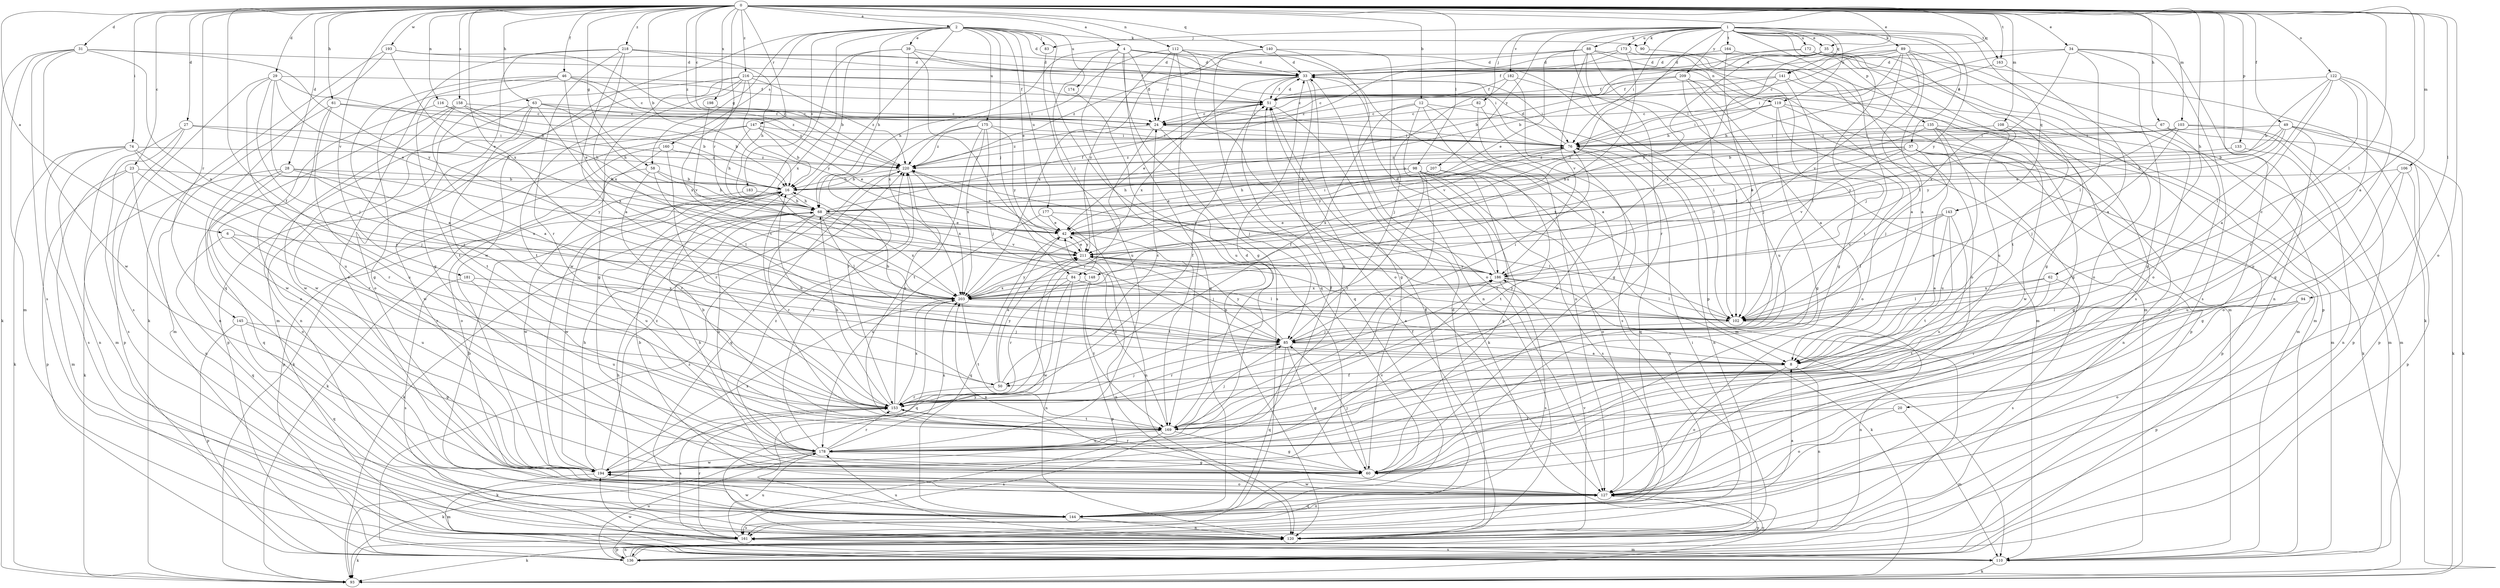 strict digraph  {
0;
1;
2;
4;
6;
8;
12;
16;
20;
23;
24;
27;
28;
29;
31;
33;
34;
35;
37;
39;
42;
46;
49;
50;
51;
58;
60;
61;
62;
63;
67;
68;
74;
76;
82;
83;
84;
85;
88;
89;
90;
93;
94;
98;
102;
103;
106;
108;
110;
112;
116;
119;
120;
122;
127;
133;
135;
136;
140;
141;
143;
144;
145;
147;
148;
153;
158;
160;
161;
163;
164;
169;
172;
173;
174;
175;
177;
178;
181;
182;
183;
186;
193;
194;
198;
203;
207;
209;
211;
216;
218;
220;
0 -> 2  [label=a];
0 -> 4  [label=a];
0 -> 6  [label=a];
0 -> 8  [label=a];
0 -> 12  [label=b];
0 -> 16  [label=b];
0 -> 20  [label=c];
0 -> 23  [label=c];
0 -> 24  [label=c];
0 -> 27  [label=d];
0 -> 28  [label=d];
0 -> 29  [label=d];
0 -> 31  [label=d];
0 -> 34  [label=e];
0 -> 35  [label=e];
0 -> 46  [label=f];
0 -> 49  [label=f];
0 -> 50  [label=f];
0 -> 58  [label=g];
0 -> 61  [label=h];
0 -> 62  [label=h];
0 -> 63  [label=h];
0 -> 67  [label=h];
0 -> 74  [label=i];
0 -> 94  [label=l];
0 -> 98  [label=l];
0 -> 102  [label=l];
0 -> 103  [label=m];
0 -> 106  [label=m];
0 -> 108  [label=m];
0 -> 112  [label=n];
0 -> 116  [label=n];
0 -> 122  [label=o];
0 -> 127  [label=o];
0 -> 133  [label=p];
0 -> 140  [label=q];
0 -> 141  [label=q];
0 -> 145  [label=r];
0 -> 147  [label=r];
0 -> 148  [label=r];
0 -> 158  [label=s];
0 -> 163  [label=t];
0 -> 181  [label=v];
0 -> 193  [label=w];
0 -> 198  [label=x];
0 -> 203  [label=x];
0 -> 216  [label=z];
0 -> 218  [label=z];
0 -> 220  [label=z];
1 -> 35  [label=e];
1 -> 37  [label=e];
1 -> 76  [label=i];
1 -> 82  [label=j];
1 -> 83  [label=j];
1 -> 88  [label=k];
1 -> 89  [label=k];
1 -> 90  [label=k];
1 -> 119  [label=n];
1 -> 135  [label=p];
1 -> 136  [label=p];
1 -> 141  [label=q];
1 -> 143  [label=q];
1 -> 148  [label=r];
1 -> 163  [label=t];
1 -> 164  [label=t];
1 -> 169  [label=t];
1 -> 172  [label=u];
1 -> 173  [label=u];
1 -> 182  [label=v];
1 -> 207  [label=y];
1 -> 209  [label=y];
1 -> 211  [label=y];
2 -> 33  [label=d];
2 -> 39  [label=e];
2 -> 42  [label=e];
2 -> 58  [label=g];
2 -> 60  [label=g];
2 -> 68  [label=h];
2 -> 83  [label=j];
2 -> 84  [label=j];
2 -> 90  [label=k];
2 -> 160  [label=s];
2 -> 169  [label=t];
2 -> 174  [label=u];
2 -> 175  [label=u];
2 -> 177  [label=u];
2 -> 183  [label=v];
2 -> 194  [label=w];
2 -> 203  [label=x];
4 -> 24  [label=c];
4 -> 33  [label=d];
4 -> 68  [label=h];
4 -> 84  [label=j];
4 -> 102  [label=l];
4 -> 119  [label=n];
4 -> 144  [label=q];
4 -> 161  [label=s];
4 -> 169  [label=t];
6 -> 144  [label=q];
6 -> 153  [label=r];
6 -> 178  [label=u];
6 -> 211  [label=y];
8 -> 50  [label=f];
8 -> 120  [label=n];
8 -> 127  [label=o];
12 -> 24  [label=c];
12 -> 50  [label=f];
12 -> 102  [label=l];
12 -> 110  [label=m];
12 -> 127  [label=o];
12 -> 186  [label=v];
16 -> 68  [label=h];
16 -> 93  [label=k];
16 -> 178  [label=u];
16 -> 194  [label=w];
20 -> 110  [label=m];
20 -> 127  [label=o];
20 -> 169  [label=t];
23 -> 16  [label=b];
23 -> 110  [label=m];
23 -> 120  [label=n];
23 -> 136  [label=p];
23 -> 153  [label=r];
24 -> 76  [label=i];
24 -> 85  [label=j];
24 -> 153  [label=r];
24 -> 220  [label=z];
27 -> 16  [label=b];
27 -> 76  [label=i];
27 -> 110  [label=m];
27 -> 136  [label=p];
27 -> 161  [label=s];
28 -> 16  [label=b];
28 -> 93  [label=k];
28 -> 127  [label=o];
28 -> 144  [label=q];
28 -> 203  [label=x];
28 -> 211  [label=y];
29 -> 8  [label=a];
29 -> 16  [label=b];
29 -> 42  [label=e];
29 -> 51  [label=f];
29 -> 85  [label=j];
29 -> 161  [label=s];
29 -> 178  [label=u];
31 -> 33  [label=d];
31 -> 93  [label=k];
31 -> 110  [label=m];
31 -> 161  [label=s];
31 -> 194  [label=w];
31 -> 203  [label=x];
31 -> 211  [label=y];
33 -> 51  [label=f];
33 -> 60  [label=g];
33 -> 76  [label=i];
33 -> 144  [label=q];
33 -> 178  [label=u];
33 -> 203  [label=x];
34 -> 33  [label=d];
34 -> 60  [label=g];
34 -> 76  [label=i];
34 -> 102  [label=l];
34 -> 120  [label=n];
34 -> 161  [label=s];
34 -> 203  [label=x];
35 -> 16  [label=b];
35 -> 33  [label=d];
35 -> 93  [label=k];
35 -> 169  [label=t];
35 -> 203  [label=x];
35 -> 211  [label=y];
37 -> 8  [label=a];
37 -> 16  [label=b];
37 -> 42  [label=e];
37 -> 60  [label=g];
37 -> 120  [label=n];
37 -> 136  [label=p];
37 -> 186  [label=v];
37 -> 220  [label=z];
39 -> 16  [label=b];
39 -> 33  [label=d];
39 -> 76  [label=i];
39 -> 194  [label=w];
39 -> 203  [label=x];
39 -> 211  [label=y];
42 -> 76  [label=i];
42 -> 144  [label=q];
42 -> 169  [label=t];
42 -> 211  [label=y];
42 -> 220  [label=z];
46 -> 24  [label=c];
46 -> 42  [label=e];
46 -> 51  [label=f];
46 -> 60  [label=g];
46 -> 153  [label=r];
46 -> 169  [label=t];
46 -> 220  [label=z];
49 -> 16  [label=b];
49 -> 42  [label=e];
49 -> 68  [label=h];
49 -> 76  [label=i];
49 -> 93  [label=k];
49 -> 127  [label=o];
49 -> 136  [label=p];
50 -> 16  [label=b];
50 -> 24  [label=c];
50 -> 42  [label=e];
50 -> 153  [label=r];
50 -> 211  [label=y];
51 -> 24  [label=c];
51 -> 33  [label=d];
51 -> 42  [label=e];
51 -> 93  [label=k];
58 -> 16  [label=b];
58 -> 68  [label=h];
58 -> 102  [label=l];
58 -> 136  [label=p];
58 -> 153  [label=r];
60 -> 68  [label=h];
60 -> 85  [label=j];
60 -> 153  [label=r];
60 -> 220  [label=z];
61 -> 24  [label=c];
61 -> 110  [label=m];
61 -> 127  [label=o];
61 -> 178  [label=u];
61 -> 220  [label=z];
62 -> 102  [label=l];
62 -> 161  [label=s];
62 -> 169  [label=t];
62 -> 203  [label=x];
63 -> 24  [label=c];
63 -> 68  [label=h];
63 -> 76  [label=i];
63 -> 120  [label=n];
63 -> 169  [label=t];
63 -> 194  [label=w];
63 -> 203  [label=x];
67 -> 76  [label=i];
67 -> 93  [label=k];
67 -> 127  [label=o];
68 -> 42  [label=e];
68 -> 51  [label=f];
68 -> 93  [label=k];
68 -> 102  [label=l];
68 -> 153  [label=r];
68 -> 178  [label=u];
68 -> 186  [label=v];
68 -> 203  [label=x];
74 -> 85  [label=j];
74 -> 93  [label=k];
74 -> 120  [label=n];
74 -> 153  [label=r];
74 -> 161  [label=s];
74 -> 220  [label=z];
76 -> 33  [label=d];
76 -> 120  [label=n];
76 -> 144  [label=q];
76 -> 203  [label=x];
76 -> 211  [label=y];
76 -> 220  [label=z];
82 -> 24  [label=c];
82 -> 161  [label=s];
82 -> 194  [label=w];
83 -> 178  [label=u];
84 -> 8  [label=a];
84 -> 102  [label=l];
84 -> 120  [label=n];
84 -> 153  [label=r];
84 -> 194  [label=w];
84 -> 203  [label=x];
85 -> 8  [label=a];
85 -> 16  [label=b];
85 -> 60  [label=g];
85 -> 76  [label=i];
85 -> 144  [label=q];
85 -> 153  [label=r];
85 -> 211  [label=y];
88 -> 8  [label=a];
88 -> 33  [label=d];
88 -> 42  [label=e];
88 -> 110  [label=m];
88 -> 153  [label=r];
88 -> 178  [label=u];
88 -> 186  [label=v];
88 -> 220  [label=z];
89 -> 8  [label=a];
89 -> 24  [label=c];
89 -> 33  [label=d];
89 -> 51  [label=f];
89 -> 68  [label=h];
89 -> 102  [label=l];
89 -> 127  [label=o];
89 -> 136  [label=p];
89 -> 186  [label=v];
90 -> 127  [label=o];
94 -> 102  [label=l];
94 -> 127  [label=o];
94 -> 136  [label=p];
94 -> 153  [label=r];
98 -> 16  [label=b];
98 -> 42  [label=e];
98 -> 60  [label=g];
98 -> 68  [label=h];
98 -> 120  [label=n];
98 -> 127  [label=o];
98 -> 153  [label=r];
98 -> 161  [label=s];
98 -> 169  [label=t];
102 -> 85  [label=j];
102 -> 120  [label=n];
102 -> 211  [label=y];
103 -> 16  [label=b];
103 -> 76  [label=i];
103 -> 85  [label=j];
103 -> 110  [label=m];
103 -> 136  [label=p];
103 -> 211  [label=y];
106 -> 16  [label=b];
106 -> 60  [label=g];
106 -> 136  [label=p];
106 -> 178  [label=u];
108 -> 76  [label=i];
108 -> 110  [label=m];
108 -> 211  [label=y];
110 -> 93  [label=k];
110 -> 161  [label=s];
110 -> 194  [label=w];
112 -> 8  [label=a];
112 -> 24  [label=c];
112 -> 33  [label=d];
112 -> 127  [label=o];
112 -> 178  [label=u];
112 -> 211  [label=y];
112 -> 220  [label=z];
116 -> 16  [label=b];
116 -> 24  [label=c];
116 -> 194  [label=w];
119 -> 24  [label=c];
119 -> 60  [label=g];
119 -> 76  [label=i];
119 -> 110  [label=m];
119 -> 127  [label=o];
119 -> 136  [label=p];
120 -> 33  [label=d];
120 -> 68  [label=h];
120 -> 93  [label=k];
120 -> 136  [label=p];
120 -> 178  [label=u];
120 -> 186  [label=v];
120 -> 211  [label=y];
122 -> 8  [label=a];
122 -> 16  [label=b];
122 -> 51  [label=f];
122 -> 60  [label=g];
122 -> 102  [label=l];
122 -> 153  [label=r];
122 -> 178  [label=u];
127 -> 16  [label=b];
127 -> 136  [label=p];
127 -> 144  [label=q];
127 -> 194  [label=w];
127 -> 203  [label=x];
133 -> 120  [label=n];
133 -> 220  [label=z];
135 -> 76  [label=i];
135 -> 85  [label=j];
135 -> 93  [label=k];
135 -> 110  [label=m];
135 -> 178  [label=u];
135 -> 194  [label=w];
135 -> 203  [label=x];
136 -> 51  [label=f];
136 -> 120  [label=n];
136 -> 127  [label=o];
136 -> 178  [label=u];
136 -> 220  [label=z];
140 -> 33  [label=d];
140 -> 120  [label=n];
140 -> 127  [label=o];
140 -> 144  [label=q];
140 -> 203  [label=x];
141 -> 24  [label=c];
141 -> 51  [label=f];
141 -> 60  [label=g];
141 -> 76  [label=i];
141 -> 102  [label=l];
143 -> 8  [label=a];
143 -> 42  [label=e];
143 -> 102  [label=l];
143 -> 169  [label=t];
143 -> 178  [label=u];
143 -> 186  [label=v];
144 -> 8  [label=a];
144 -> 16  [label=b];
144 -> 51  [label=f];
144 -> 120  [label=n];
144 -> 127  [label=o];
144 -> 161  [label=s];
144 -> 194  [label=w];
145 -> 60  [label=g];
145 -> 85  [label=j];
145 -> 136  [label=p];
145 -> 144  [label=q];
147 -> 16  [label=b];
147 -> 42  [label=e];
147 -> 68  [label=h];
147 -> 76  [label=i];
147 -> 136  [label=p];
147 -> 194  [label=w];
148 -> 136  [label=p];
148 -> 169  [label=t];
148 -> 203  [label=x];
153 -> 51  [label=f];
153 -> 68  [label=h];
153 -> 85  [label=j];
153 -> 93  [label=k];
153 -> 161  [label=s];
153 -> 169  [label=t];
153 -> 203  [label=x];
153 -> 220  [label=z];
158 -> 8  [label=a];
158 -> 16  [label=b];
158 -> 24  [label=c];
158 -> 68  [label=h];
158 -> 120  [label=n];
158 -> 194  [label=w];
160 -> 93  [label=k];
160 -> 127  [label=o];
160 -> 153  [label=r];
160 -> 220  [label=z];
161 -> 76  [label=i];
161 -> 93  [label=k];
161 -> 110  [label=m];
161 -> 153  [label=r];
161 -> 178  [label=u];
163 -> 8  [label=a];
163 -> 68  [label=h];
164 -> 33  [label=d];
164 -> 102  [label=l];
164 -> 161  [label=s];
169 -> 16  [label=b];
169 -> 33  [label=d];
169 -> 42  [label=e];
169 -> 60  [label=g];
169 -> 85  [label=j];
169 -> 161  [label=s];
169 -> 178  [label=u];
169 -> 186  [label=v];
172 -> 16  [label=b];
172 -> 33  [label=d];
172 -> 60  [label=g];
172 -> 85  [label=j];
172 -> 127  [label=o];
172 -> 178  [label=u];
173 -> 33  [label=d];
173 -> 60  [label=g];
173 -> 110  [label=m];
173 -> 203  [label=x];
173 -> 220  [label=z];
174 -> 120  [label=n];
175 -> 76  [label=i];
175 -> 85  [label=j];
175 -> 153  [label=r];
175 -> 169  [label=t];
175 -> 203  [label=x];
175 -> 211  [label=y];
175 -> 220  [label=z];
177 -> 42  [label=e];
177 -> 102  [label=l];
177 -> 120  [label=n];
177 -> 178  [label=u];
178 -> 60  [label=g];
178 -> 93  [label=k];
178 -> 153  [label=r];
178 -> 194  [label=w];
178 -> 203  [label=x];
178 -> 220  [label=z];
181 -> 161  [label=s];
181 -> 178  [label=u];
181 -> 203  [label=x];
182 -> 51  [label=f];
182 -> 60  [label=g];
182 -> 85  [label=j];
182 -> 110  [label=m];
183 -> 68  [label=h];
183 -> 194  [label=w];
186 -> 33  [label=d];
186 -> 93  [label=k];
186 -> 102  [label=l];
186 -> 161  [label=s];
186 -> 203  [label=x];
186 -> 220  [label=z];
193 -> 33  [label=d];
193 -> 42  [label=e];
193 -> 93  [label=k];
193 -> 144  [label=q];
193 -> 220  [label=z];
194 -> 51  [label=f];
194 -> 68  [label=h];
194 -> 110  [label=m];
194 -> 127  [label=o];
194 -> 186  [label=v];
194 -> 203  [label=x];
194 -> 220  [label=z];
198 -> 24  [label=c];
198 -> 186  [label=v];
203 -> 102  [label=l];
203 -> 144  [label=q];
203 -> 169  [label=t];
203 -> 211  [label=y];
207 -> 16  [label=b];
207 -> 68  [label=h];
207 -> 153  [label=r];
207 -> 169  [label=t];
209 -> 8  [label=a];
209 -> 24  [label=c];
209 -> 51  [label=f];
209 -> 85  [label=j];
209 -> 102  [label=l];
209 -> 110  [label=m];
211 -> 42  [label=e];
211 -> 85  [label=j];
211 -> 102  [label=l];
211 -> 120  [label=n];
211 -> 186  [label=v];
216 -> 51  [label=f];
216 -> 60  [label=g];
216 -> 76  [label=i];
216 -> 110  [label=m];
216 -> 127  [label=o];
216 -> 169  [label=t];
216 -> 203  [label=x];
216 -> 211  [label=y];
216 -> 220  [label=z];
218 -> 8  [label=a];
218 -> 33  [label=d];
218 -> 51  [label=f];
218 -> 60  [label=g];
218 -> 68  [label=h];
218 -> 127  [label=o];
218 -> 153  [label=r];
218 -> 203  [label=x];
220 -> 16  [label=b];
220 -> 144  [label=q];
220 -> 203  [label=x];
}
